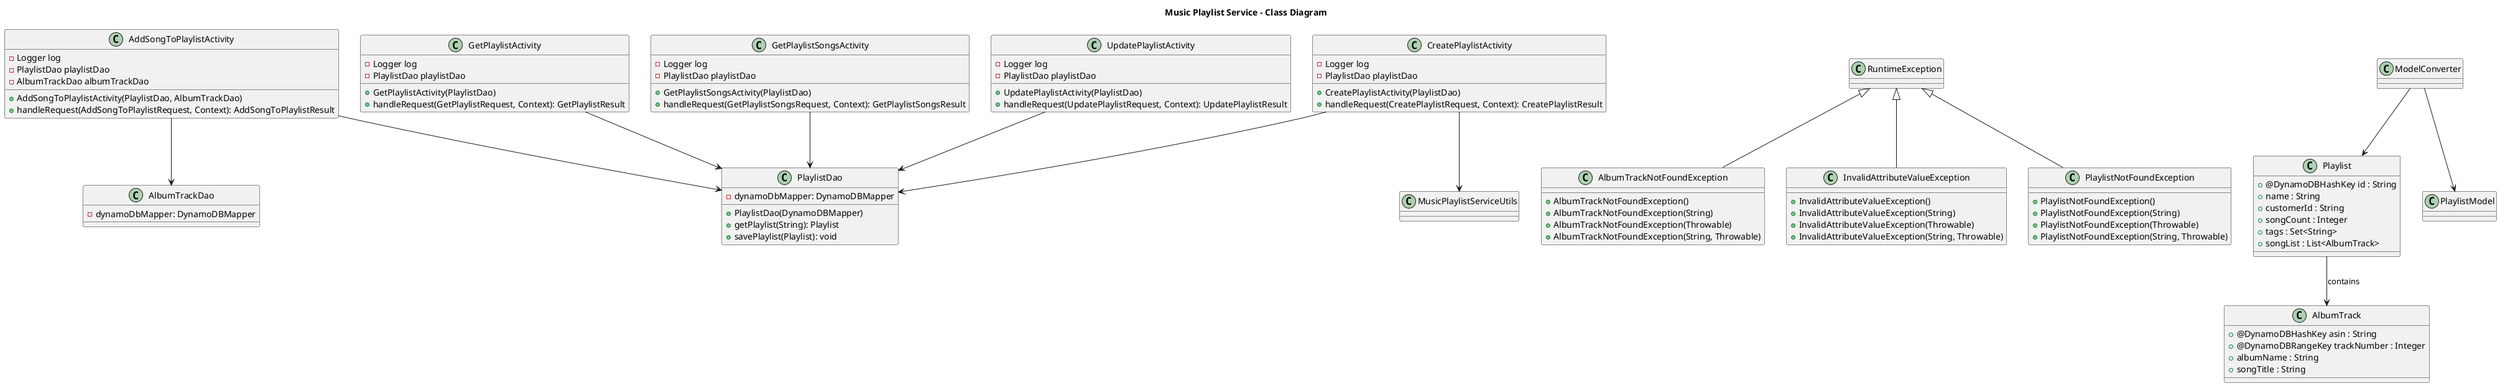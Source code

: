 PARTICIPANTS: use this file for creating the class diagram in mastery task 01
@startuml
title Music Playlist Service - Class Diagram

' Activity Classes
class AddSongToPlaylistActivity {
    - Logger log
    - PlaylistDao playlistDao
    - AlbumTrackDao albumTrackDao
    + AddSongToPlaylistActivity(PlaylistDao, AlbumTrackDao)
    + handleRequest(AddSongToPlaylistRequest, Context): AddSongToPlaylistResult
}

class CreatePlaylistActivity {
    - Logger log
    - PlaylistDao playlistDao
    + CreatePlaylistActivity(PlaylistDao)
    + handleRequest(CreatePlaylistRequest, Context): CreatePlaylistResult
}

class GetPlaylistActivity {
    - Logger log
    - PlaylistDao playlistDao
    + GetPlaylistActivity(PlaylistDao)
    + handleRequest(GetPlaylistRequest, Context): GetPlaylistResult
}

class GetPlaylistSongsActivity {
    - Logger log
    - PlaylistDao playlistDao
    + GetPlaylistSongsActivity(PlaylistDao)
    + handleRequest(GetPlaylistSongsRequest, Context): GetPlaylistSongsResult
}

class UpdatePlaylistActivity {
    - Logger log
    - PlaylistDao playlistDao
    + UpdatePlaylistActivity(PlaylistDao)
    + handleRequest(UpdatePlaylistRequest, Context): UpdatePlaylistResult
}

' DAO Classes
class AlbumTrackDao {
    - dynamoDbMapper: DynamoDBMapper
}

class PlaylistDao {
    - dynamoDbMapper: DynamoDBMapper
    + PlaylistDao(DynamoDBMapper)
    + getPlaylist(String): Playlist
    + savePlaylist(Playlist): void
}
' Exception Classes
class AlbumTrackNotFoundException extends RuntimeException {
    + AlbumTrackNotFoundException()
    + AlbumTrackNotFoundException(String)
    + AlbumTrackNotFoundException(Throwable)
    + AlbumTrackNotFoundException(String, Throwable)
}

class InvalidAttributeValueException extends RuntimeException {
    + InvalidAttributeValueException()
    + InvalidAttributeValueException(String)
    + InvalidAttributeValueException(Throwable)
    + InvalidAttributeValueException(String, Throwable)
}

class PlaylistNotFoundException extends RuntimeException {
    + PlaylistNotFoundException()
    + PlaylistNotFoundException(String)
    + PlaylistNotFoundException(Throwable)
    + PlaylistNotFoundException(String, Throwable)
}

' DynamoDB Model Classes
class AlbumTrack {
    + @DynamoDBHashKey asin : String
    + @DynamoDBRangeKey trackNumber : Integer
    + albumName : String
    + songTitle : String
}

class Playlist {
    + @DynamoDBHashKey id : String
    + name : String
    + customerId : String
    + songCount : Integer
    + tags : Set<String>
    + songList : List<AlbumTrack>
}

' Relationships
AddSongToPlaylistActivity --> PlaylistDao
AddSongToPlaylistActivity --> AlbumTrackDao

CreatePlaylistActivity --> PlaylistDao

GetPlaylistActivity --> PlaylistDao

GetPlaylistSongsActivity --> PlaylistDao

UpdatePlaylistActivity --> PlaylistDao

Playlist --> AlbumTrack : contains

ModelConverter --> Playlist
ModelConverter --> PlaylistModel

CreatePlaylistActivity --> MusicPlaylistServiceUtils

@enduml



